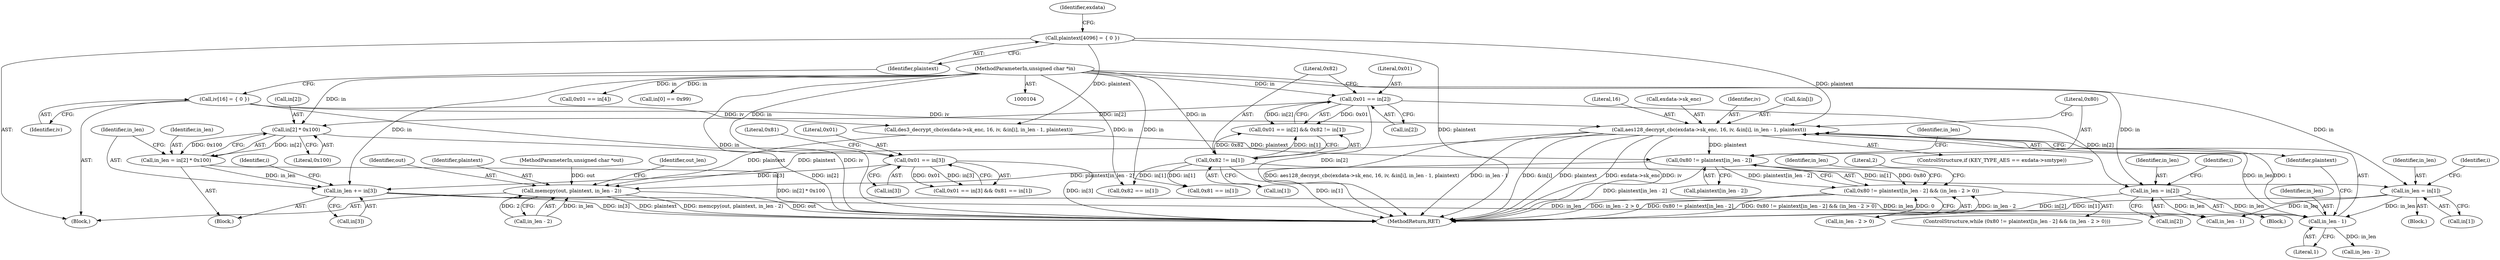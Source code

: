 digraph "0_OpenSC_8fe377e93b4b56060e5bbfb6f3142ceaeca744fa_7@pointer" {
"1000227" [label="(Call,aes128_decrypt_cbc(exdata->sk_enc, 16, iv, &in[i], in_len - 1, plaintext))"];
"1000113" [label="(Call,iv[16] = { 0 })"];
"1000237" [label="(Call,in_len - 1)"];
"1000208" [label="(Call,in_len += in[3])"];
"1000168" [label="(Call,0x01 == in[3])"];
"1000106" [label="(MethodParameterIn,unsigned char *in)"];
"1000201" [label="(Call,in_len = in[2] * 0x100)"];
"1000203" [label="(Call,in[2] * 0x100)"];
"1000146" [label="(Call,0x01 == in[2])"];
"1000157" [label="(Call,in_len = in[1])"];
"1000151" [label="(Call,0x82 != in[1])"];
"1000179" [label="(Call,in_len = in[2])"];
"1000116" [label="(Call,plaintext[4096] = { 0 })"];
"1000258" [label="(Call,0x80 != plaintext[in_len - 2])"];
"1000257" [label="(Call,0x80 != plaintext[in_len - 2] && (in_len - 2 > 0))"];
"1000279" [label="(Call,memcpy(out, plaintext, in_len - 2))"];
"1000209" [label="(Identifier,in_len)"];
"1000227" [label="(Call,aes128_decrypt_cbc(exdata->sk_enc, 16, iv, &in[i], in_len - 1, plaintext))"];
"1000116" [label="(Call,plaintext[4096] = { 0 })"];
"1000258" [label="(Call,0x80 != plaintext[in_len - 2])"];
"1000173" [label="(Call,0x81 == in[1])"];
"1000190" [label="(Call,0x01 == in[4])"];
"1000204" [label="(Call,in[2])"];
"1000267" [label="(Identifier,in_len)"];
"1000239" [label="(Literal,1)"];
"1000114" [label="(Identifier,iv)"];
"1000156" [label="(Block,)"];
"1000137" [label="(Call,in[0] == 0x99)"];
"1000279" [label="(Call,memcpy(out, plaintext, in_len - 2))"];
"1000265" [label="(Call,in_len - 2 > 0)"];
"1000280" [label="(Identifier,out)"];
"1000168" [label="(Call,0x01 == in[3])"];
"1000200" [label="(Block,)"];
"1000252" [label="(Call,in_len - 1)"];
"1000210" [label="(Call,in[3])"];
"1000195" [label="(Call,0x82 == in[1])"];
"1000203" [label="(Call,in[2] * 0x100)"];
"1000152" [label="(Literal,0x82)"];
"1000174" [label="(Literal,0x81)"];
"1000257" [label="(Call,0x80 != plaintext[in_len - 2] && (in_len - 2 > 0))"];
"1000159" [label="(Call,in[1])"];
"1000120" [label="(Identifier,exdata)"];
"1000256" [label="(ControlStructure,while (0x80 != plaintext[in_len - 2] && (in_len - 2 > 0)))"];
"1000240" [label="(Identifier,plaintext)"];
"1000145" [label="(Call,0x01 == in[2] && 0x82 != in[1])"];
"1000214" [label="(Identifier,i)"];
"1000157" [label="(Call,in_len = in[1])"];
"1000178" [label="(Block,)"];
"1000281" [label="(Identifier,plaintext)"];
"1000207" [label="(Literal,0x100)"];
"1000259" [label="(Literal,0x80)"];
"1000201" [label="(Call,in_len = in[2] * 0x100)"];
"1000117" [label="(Identifier,plaintext)"];
"1000233" [label="(Call,&in[i])"];
"1000107" [label="(MethodParameterIn,unsigned char *out)"];
"1000170" [label="(Call,in[3])"];
"1000146" [label="(Call,0x01 == in[2])"];
"1000106" [label="(MethodParameterIn,unsigned char *in)"];
"1000221" [label="(ControlStructure,if (KEY_TYPE_AES == exdata->smtype))"];
"1000231" [label="(Literal,16)"];
"1000260" [label="(Call,plaintext[in_len - 2])"];
"1000242" [label="(Call,des3_decrypt_cbc(exdata->sk_enc, 16, iv, &in[i], in_len - 1, plaintext))"];
"1000237" [label="(Call,in_len - 1)"];
"1000158" [label="(Identifier,in_len)"];
"1000282" [label="(Call,in_len - 2)"];
"1000148" [label="(Call,in[2])"];
"1000228" [label="(Call,exdata->sk_enc)"];
"1000163" [label="(Identifier,i)"];
"1000113" [label="(Call,iv[16] = { 0 })"];
"1000238" [label="(Identifier,in_len)"];
"1000153" [label="(Call,in[1])"];
"1000293" [label="(MethodReturn,RET)"];
"1000109" [label="(Block,)"];
"1000232" [label="(Identifier,iv)"];
"1000180" [label="(Identifier,in_len)"];
"1000271" [label="(Identifier,in_len)"];
"1000287" [label="(Identifier,out_len)"];
"1000208" [label="(Call,in_len += in[3])"];
"1000147" [label="(Literal,0x01)"];
"1000179" [label="(Call,in_len = in[2])"];
"1000202" [label="(Identifier,in_len)"];
"1000181" [label="(Call,in[2])"];
"1000167" [label="(Call,0x01 == in[3] && 0x81 == in[1])"];
"1000185" [label="(Identifier,i)"];
"1000151" [label="(Call,0x82 != in[1])"];
"1000169" [label="(Literal,0x01)"];
"1000274" [label="(Literal,2)"];
"1000262" [label="(Call,in_len - 2)"];
"1000227" -> "1000221"  [label="AST: "];
"1000227" -> "1000240"  [label="CFG: "];
"1000228" -> "1000227"  [label="AST: "];
"1000231" -> "1000227"  [label="AST: "];
"1000232" -> "1000227"  [label="AST: "];
"1000233" -> "1000227"  [label="AST: "];
"1000237" -> "1000227"  [label="AST: "];
"1000240" -> "1000227"  [label="AST: "];
"1000259" -> "1000227"  [label="CFG: "];
"1000227" -> "1000293"  [label="DDG: aes128_decrypt_cbc(exdata->sk_enc, 16, iv, &in[i], in_len - 1, plaintext)"];
"1000227" -> "1000293"  [label="DDG: in_len - 1"];
"1000227" -> "1000293"  [label="DDG: &in[i]"];
"1000227" -> "1000293"  [label="DDG: plaintext"];
"1000227" -> "1000293"  [label="DDG: exdata->sk_enc"];
"1000227" -> "1000293"  [label="DDG: iv"];
"1000113" -> "1000227"  [label="DDG: iv"];
"1000237" -> "1000227"  [label="DDG: in_len"];
"1000237" -> "1000227"  [label="DDG: 1"];
"1000116" -> "1000227"  [label="DDG: plaintext"];
"1000227" -> "1000258"  [label="DDG: plaintext"];
"1000227" -> "1000279"  [label="DDG: plaintext"];
"1000113" -> "1000109"  [label="AST: "];
"1000113" -> "1000114"  [label="CFG: "];
"1000114" -> "1000113"  [label="AST: "];
"1000117" -> "1000113"  [label="CFG: "];
"1000113" -> "1000293"  [label="DDG: iv"];
"1000113" -> "1000242"  [label="DDG: iv"];
"1000237" -> "1000239"  [label="CFG: "];
"1000238" -> "1000237"  [label="AST: "];
"1000239" -> "1000237"  [label="AST: "];
"1000240" -> "1000237"  [label="CFG: "];
"1000208" -> "1000237"  [label="DDG: in_len"];
"1000157" -> "1000237"  [label="DDG: in_len"];
"1000179" -> "1000237"  [label="DDG: in_len"];
"1000237" -> "1000262"  [label="DDG: in_len"];
"1000208" -> "1000200"  [label="AST: "];
"1000208" -> "1000210"  [label="CFG: "];
"1000209" -> "1000208"  [label="AST: "];
"1000210" -> "1000208"  [label="AST: "];
"1000214" -> "1000208"  [label="CFG: "];
"1000208" -> "1000293"  [label="DDG: in[3]"];
"1000168" -> "1000208"  [label="DDG: in[3]"];
"1000106" -> "1000208"  [label="DDG: in"];
"1000201" -> "1000208"  [label="DDG: in_len"];
"1000208" -> "1000252"  [label="DDG: in_len"];
"1000168" -> "1000167"  [label="AST: "];
"1000168" -> "1000170"  [label="CFG: "];
"1000169" -> "1000168"  [label="AST: "];
"1000170" -> "1000168"  [label="AST: "];
"1000174" -> "1000168"  [label="CFG: "];
"1000167" -> "1000168"  [label="CFG: "];
"1000168" -> "1000293"  [label="DDG: in[3]"];
"1000168" -> "1000167"  [label="DDG: 0x01"];
"1000168" -> "1000167"  [label="DDG: in[3]"];
"1000106" -> "1000168"  [label="DDG: in"];
"1000106" -> "1000104"  [label="AST: "];
"1000106" -> "1000293"  [label="DDG: in"];
"1000106" -> "1000137"  [label="DDG: in"];
"1000106" -> "1000146"  [label="DDG: in"];
"1000106" -> "1000151"  [label="DDG: in"];
"1000106" -> "1000157"  [label="DDG: in"];
"1000106" -> "1000173"  [label="DDG: in"];
"1000106" -> "1000179"  [label="DDG: in"];
"1000106" -> "1000190"  [label="DDG: in"];
"1000106" -> "1000195"  [label="DDG: in"];
"1000106" -> "1000203"  [label="DDG: in"];
"1000201" -> "1000200"  [label="AST: "];
"1000201" -> "1000203"  [label="CFG: "];
"1000202" -> "1000201"  [label="AST: "];
"1000203" -> "1000201"  [label="AST: "];
"1000209" -> "1000201"  [label="CFG: "];
"1000201" -> "1000293"  [label="DDG: in[2] * 0x100"];
"1000203" -> "1000201"  [label="DDG: in[2]"];
"1000203" -> "1000201"  [label="DDG: 0x100"];
"1000203" -> "1000207"  [label="CFG: "];
"1000204" -> "1000203"  [label="AST: "];
"1000207" -> "1000203"  [label="AST: "];
"1000203" -> "1000293"  [label="DDG: in[2]"];
"1000146" -> "1000203"  [label="DDG: in[2]"];
"1000146" -> "1000145"  [label="AST: "];
"1000146" -> "1000148"  [label="CFG: "];
"1000147" -> "1000146"  [label="AST: "];
"1000148" -> "1000146"  [label="AST: "];
"1000152" -> "1000146"  [label="CFG: "];
"1000145" -> "1000146"  [label="CFG: "];
"1000146" -> "1000293"  [label="DDG: in[2]"];
"1000146" -> "1000145"  [label="DDG: 0x01"];
"1000146" -> "1000145"  [label="DDG: in[2]"];
"1000146" -> "1000179"  [label="DDG: in[2]"];
"1000157" -> "1000156"  [label="AST: "];
"1000157" -> "1000159"  [label="CFG: "];
"1000158" -> "1000157"  [label="AST: "];
"1000159" -> "1000157"  [label="AST: "];
"1000163" -> "1000157"  [label="CFG: "];
"1000157" -> "1000293"  [label="DDG: in[1]"];
"1000151" -> "1000157"  [label="DDG: in[1]"];
"1000157" -> "1000252"  [label="DDG: in_len"];
"1000151" -> "1000145"  [label="AST: "];
"1000151" -> "1000153"  [label="CFG: "];
"1000152" -> "1000151"  [label="AST: "];
"1000153" -> "1000151"  [label="AST: "];
"1000145" -> "1000151"  [label="CFG: "];
"1000151" -> "1000293"  [label="DDG: in[1]"];
"1000151" -> "1000145"  [label="DDG: 0x82"];
"1000151" -> "1000145"  [label="DDG: in[1]"];
"1000151" -> "1000173"  [label="DDG: in[1]"];
"1000151" -> "1000195"  [label="DDG: in[1]"];
"1000179" -> "1000178"  [label="AST: "];
"1000179" -> "1000181"  [label="CFG: "];
"1000180" -> "1000179"  [label="AST: "];
"1000181" -> "1000179"  [label="AST: "];
"1000185" -> "1000179"  [label="CFG: "];
"1000179" -> "1000293"  [label="DDG: in[2]"];
"1000179" -> "1000252"  [label="DDG: in_len"];
"1000116" -> "1000109"  [label="AST: "];
"1000116" -> "1000117"  [label="CFG: "];
"1000117" -> "1000116"  [label="AST: "];
"1000120" -> "1000116"  [label="CFG: "];
"1000116" -> "1000293"  [label="DDG: plaintext"];
"1000116" -> "1000242"  [label="DDG: plaintext"];
"1000258" -> "1000257"  [label="AST: "];
"1000258" -> "1000260"  [label="CFG: "];
"1000259" -> "1000258"  [label="AST: "];
"1000260" -> "1000258"  [label="AST: "];
"1000267" -> "1000258"  [label="CFG: "];
"1000257" -> "1000258"  [label="CFG: "];
"1000258" -> "1000293"  [label="DDG: plaintext[in_len - 2]"];
"1000258" -> "1000257"  [label="DDG: 0x80"];
"1000258" -> "1000257"  [label="DDG: plaintext[in_len - 2]"];
"1000242" -> "1000258"  [label="DDG: plaintext"];
"1000258" -> "1000279"  [label="DDG: plaintext[in_len - 2]"];
"1000257" -> "1000256"  [label="AST: "];
"1000257" -> "1000265"  [label="CFG: "];
"1000265" -> "1000257"  [label="AST: "];
"1000271" -> "1000257"  [label="CFG: "];
"1000274" -> "1000257"  [label="CFG: "];
"1000257" -> "1000293"  [label="DDG: in_len - 2 > 0"];
"1000257" -> "1000293"  [label="DDG: 0x80 != plaintext[in_len - 2]"];
"1000257" -> "1000293"  [label="DDG: 0x80 != plaintext[in_len - 2] && (in_len - 2 > 0)"];
"1000265" -> "1000257"  [label="DDG: in_len - 2"];
"1000265" -> "1000257"  [label="DDG: 0"];
"1000279" -> "1000109"  [label="AST: "];
"1000279" -> "1000282"  [label="CFG: "];
"1000280" -> "1000279"  [label="AST: "];
"1000281" -> "1000279"  [label="AST: "];
"1000282" -> "1000279"  [label="AST: "];
"1000287" -> "1000279"  [label="CFG: "];
"1000279" -> "1000293"  [label="DDG: out"];
"1000279" -> "1000293"  [label="DDG: plaintext"];
"1000279" -> "1000293"  [label="DDG: memcpy(out, plaintext, in_len - 2)"];
"1000107" -> "1000279"  [label="DDG: out"];
"1000242" -> "1000279"  [label="DDG: plaintext"];
"1000282" -> "1000279"  [label="DDG: in_len"];
"1000282" -> "1000279"  [label="DDG: 2"];
}
